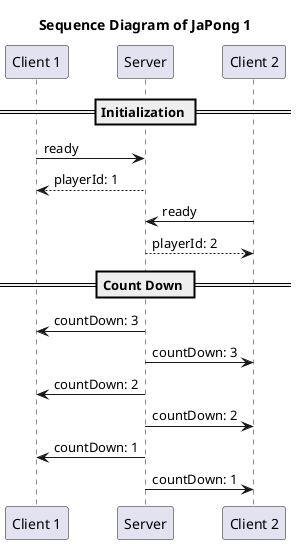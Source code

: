 @startuml

title "Sequence Diagram of JaPong 1"

participant "Client 1" as Client1
participant Server
participant "Client 2" as Client2

== Initialization ==

Client1 -> Server: ready
return playerId: 1
Client2 -> Server: ready
return playerId: 2

== Count Down ==

Server -> Client1: countDown: 3
Server -> Client2: countDown: 3
Server -> Client1: countDown: 2
Server -> Client2: countDown: 2
Server -> Client1: countDown: 1
Server -> Client2: countDown: 1

@enduml